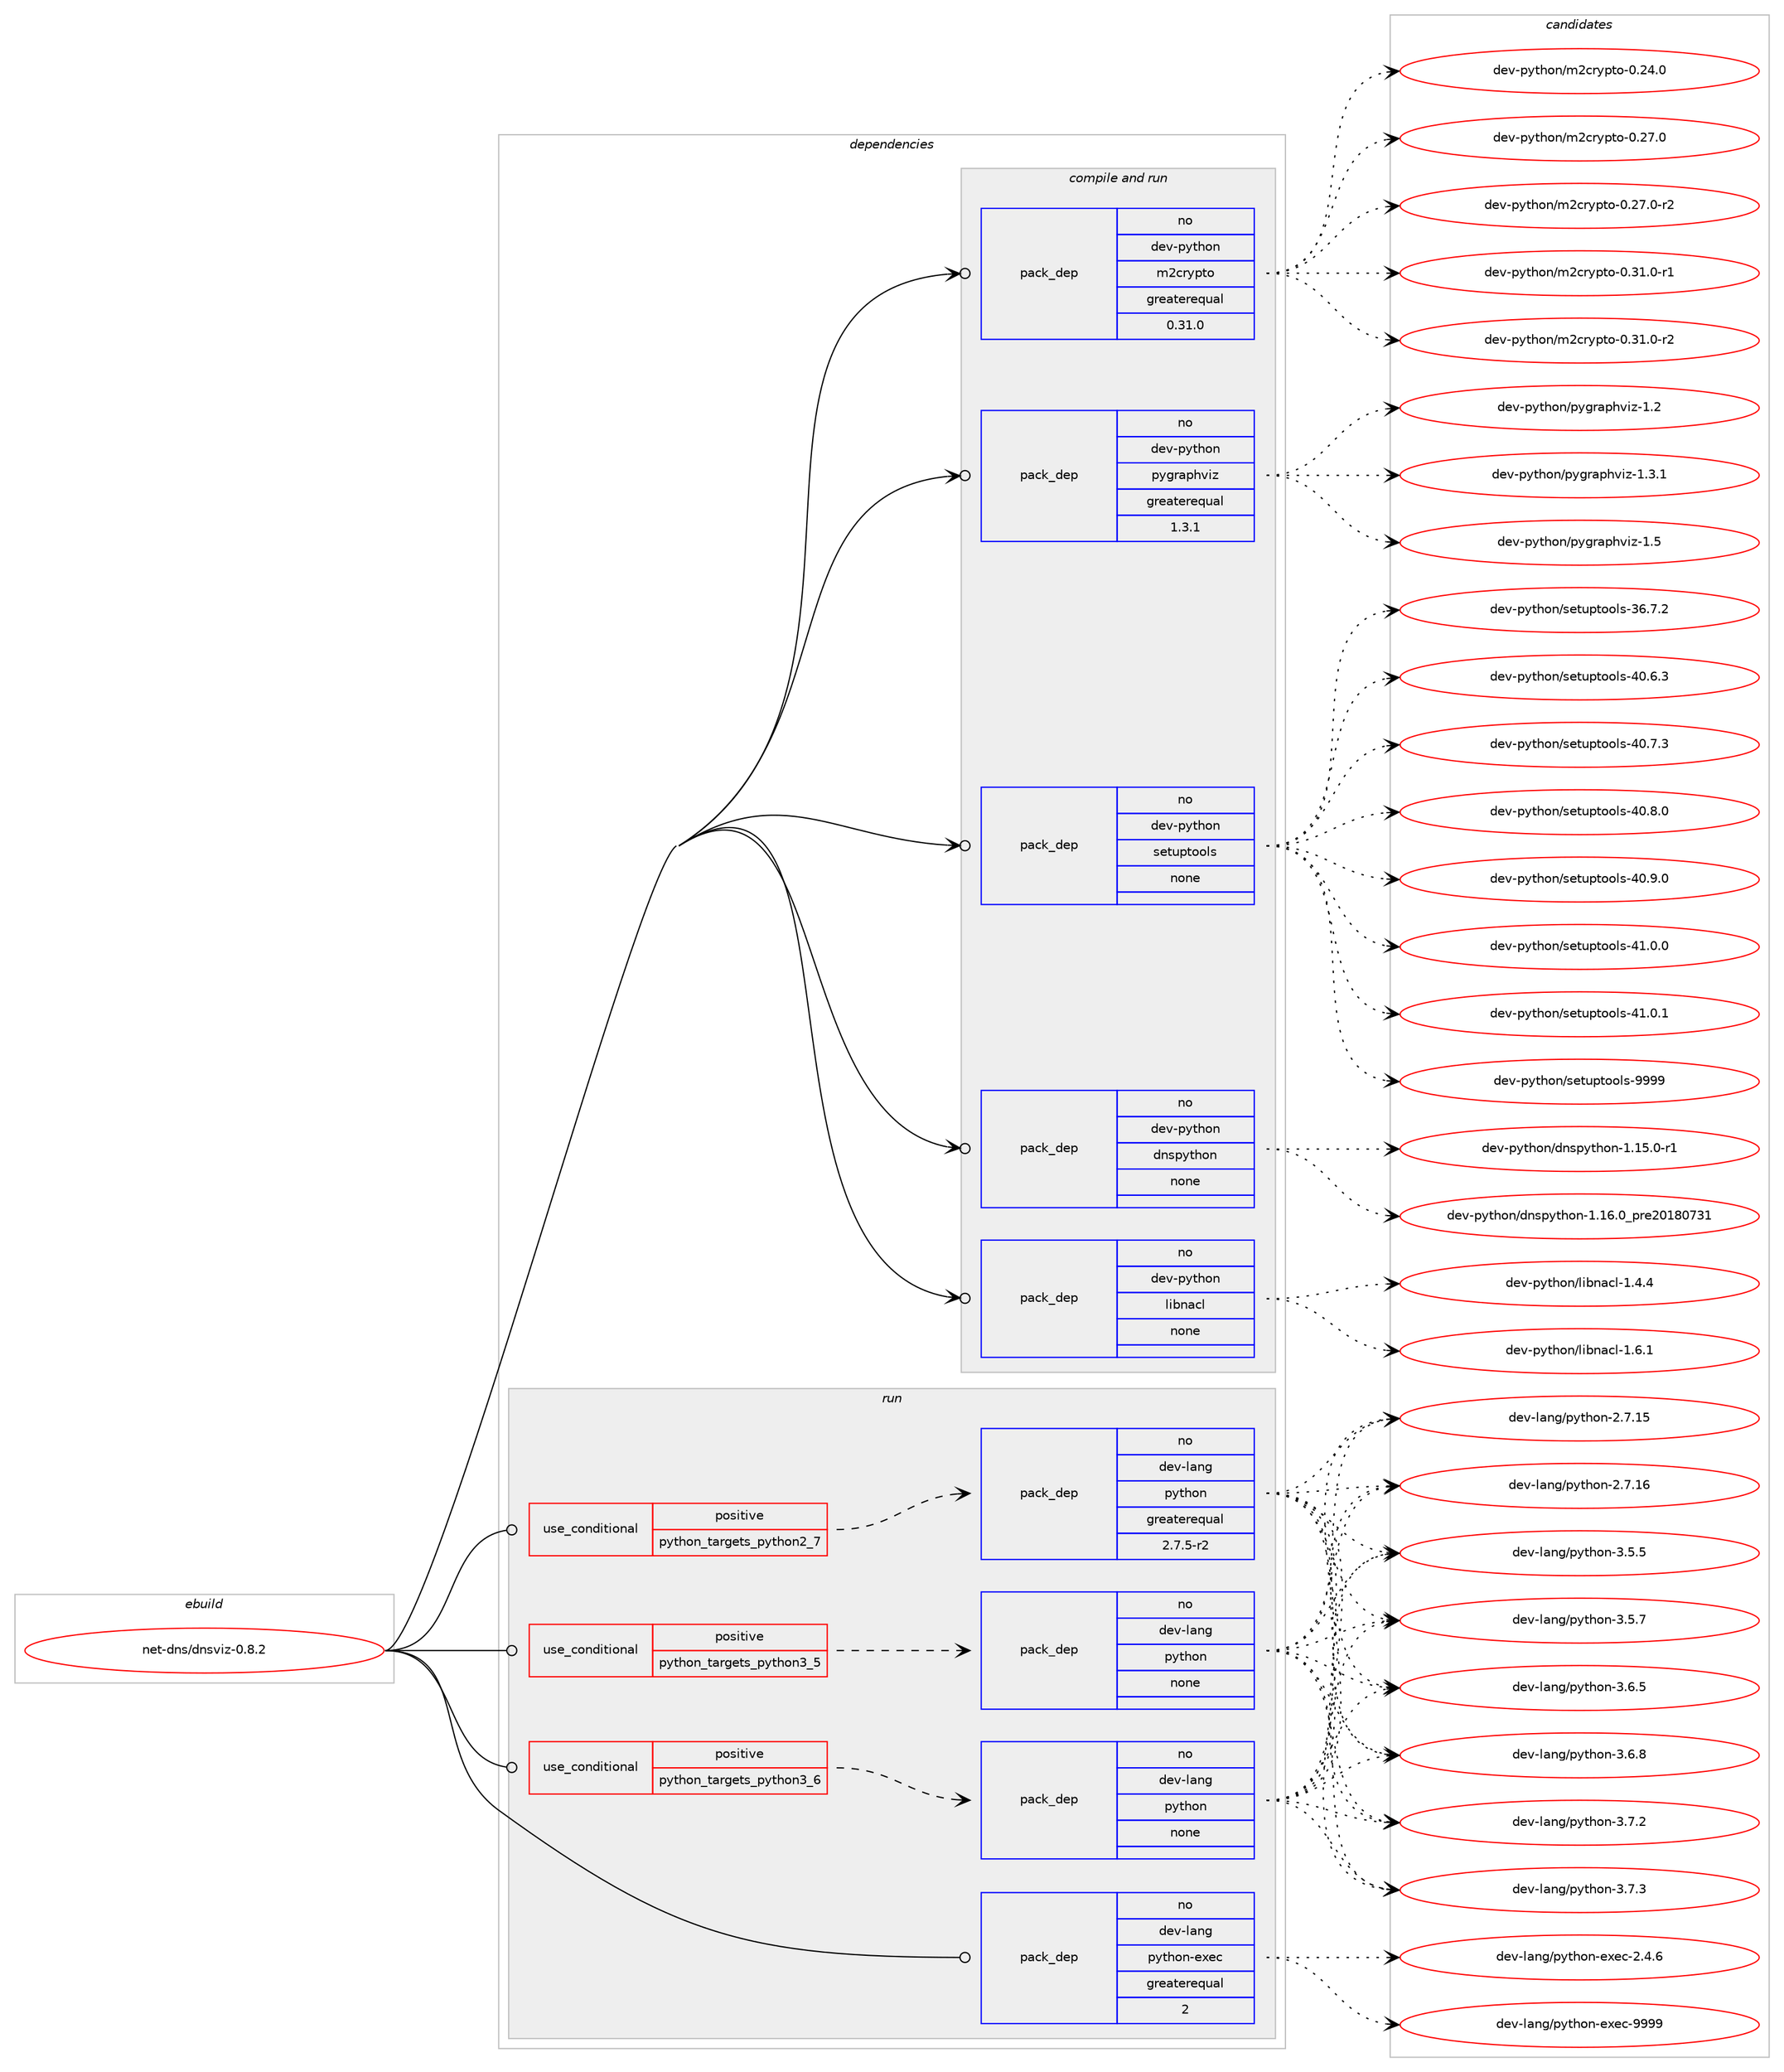 digraph prolog {

# *************
# Graph options
# *************

newrank=true;
concentrate=true;
compound=true;
graph [rankdir=LR,fontname=Helvetica,fontsize=10,ranksep=1.5];#, ranksep=2.5, nodesep=0.2];
edge  [arrowhead=vee];
node  [fontname=Helvetica,fontsize=10];

# **********
# The ebuild
# **********

subgraph cluster_leftcol {
color=gray;
rank=same;
label=<<i>ebuild</i>>;
id [label="net-dns/dnsviz-0.8.2", color=red, width=4, href="../net-dns/dnsviz-0.8.2.svg"];
}

# ****************
# The dependencies
# ****************

subgraph cluster_midcol {
color=gray;
label=<<i>dependencies</i>>;
subgraph cluster_compile {
fillcolor="#eeeeee";
style=filled;
label=<<i>compile</i>>;
}
subgraph cluster_compileandrun {
fillcolor="#eeeeee";
style=filled;
label=<<i>compile and run</i>>;
subgraph pack1132 {
dependency1379 [label=<<TABLE BORDER="0" CELLBORDER="1" CELLSPACING="0" CELLPADDING="4" WIDTH="220"><TR><TD ROWSPAN="6" CELLPADDING="30">pack_dep</TD></TR><TR><TD WIDTH="110">no</TD></TR><TR><TD>dev-python</TD></TR><TR><TD>dnspython</TD></TR><TR><TD>none</TD></TR><TR><TD></TD></TR></TABLE>>, shape=none, color=blue];
}
id:e -> dependency1379:w [weight=20,style="solid",arrowhead="odotvee"];
subgraph pack1133 {
dependency1380 [label=<<TABLE BORDER="0" CELLBORDER="1" CELLSPACING="0" CELLPADDING="4" WIDTH="220"><TR><TD ROWSPAN="6" CELLPADDING="30">pack_dep</TD></TR><TR><TD WIDTH="110">no</TD></TR><TR><TD>dev-python</TD></TR><TR><TD>libnacl</TD></TR><TR><TD>none</TD></TR><TR><TD></TD></TR></TABLE>>, shape=none, color=blue];
}
id:e -> dependency1380:w [weight=20,style="solid",arrowhead="odotvee"];
subgraph pack1134 {
dependency1381 [label=<<TABLE BORDER="0" CELLBORDER="1" CELLSPACING="0" CELLPADDING="4" WIDTH="220"><TR><TD ROWSPAN="6" CELLPADDING="30">pack_dep</TD></TR><TR><TD WIDTH="110">no</TD></TR><TR><TD>dev-python</TD></TR><TR><TD>m2crypto</TD></TR><TR><TD>greaterequal</TD></TR><TR><TD>0.31.0</TD></TR></TABLE>>, shape=none, color=blue];
}
id:e -> dependency1381:w [weight=20,style="solid",arrowhead="odotvee"];
subgraph pack1135 {
dependency1382 [label=<<TABLE BORDER="0" CELLBORDER="1" CELLSPACING="0" CELLPADDING="4" WIDTH="220"><TR><TD ROWSPAN="6" CELLPADDING="30">pack_dep</TD></TR><TR><TD WIDTH="110">no</TD></TR><TR><TD>dev-python</TD></TR><TR><TD>pygraphviz</TD></TR><TR><TD>greaterequal</TD></TR><TR><TD>1.3.1</TD></TR></TABLE>>, shape=none, color=blue];
}
id:e -> dependency1382:w [weight=20,style="solid",arrowhead="odotvee"];
subgraph pack1136 {
dependency1383 [label=<<TABLE BORDER="0" CELLBORDER="1" CELLSPACING="0" CELLPADDING="4" WIDTH="220"><TR><TD ROWSPAN="6" CELLPADDING="30">pack_dep</TD></TR><TR><TD WIDTH="110">no</TD></TR><TR><TD>dev-python</TD></TR><TR><TD>setuptools</TD></TR><TR><TD>none</TD></TR><TR><TD></TD></TR></TABLE>>, shape=none, color=blue];
}
id:e -> dependency1383:w [weight=20,style="solid",arrowhead="odotvee"];
}
subgraph cluster_run {
fillcolor="#eeeeee";
style=filled;
label=<<i>run</i>>;
subgraph cond225 {
dependency1384 [label=<<TABLE BORDER="0" CELLBORDER="1" CELLSPACING="0" CELLPADDING="4"><TR><TD ROWSPAN="3" CELLPADDING="10">use_conditional</TD></TR><TR><TD>positive</TD></TR><TR><TD>python_targets_python2_7</TD></TR></TABLE>>, shape=none, color=red];
subgraph pack1137 {
dependency1385 [label=<<TABLE BORDER="0" CELLBORDER="1" CELLSPACING="0" CELLPADDING="4" WIDTH="220"><TR><TD ROWSPAN="6" CELLPADDING="30">pack_dep</TD></TR><TR><TD WIDTH="110">no</TD></TR><TR><TD>dev-lang</TD></TR><TR><TD>python</TD></TR><TR><TD>greaterequal</TD></TR><TR><TD>2.7.5-r2</TD></TR></TABLE>>, shape=none, color=blue];
}
dependency1384:e -> dependency1385:w [weight=20,style="dashed",arrowhead="vee"];
}
id:e -> dependency1384:w [weight=20,style="solid",arrowhead="odot"];
subgraph cond226 {
dependency1386 [label=<<TABLE BORDER="0" CELLBORDER="1" CELLSPACING="0" CELLPADDING="4"><TR><TD ROWSPAN="3" CELLPADDING="10">use_conditional</TD></TR><TR><TD>positive</TD></TR><TR><TD>python_targets_python3_5</TD></TR></TABLE>>, shape=none, color=red];
subgraph pack1138 {
dependency1387 [label=<<TABLE BORDER="0" CELLBORDER="1" CELLSPACING="0" CELLPADDING="4" WIDTH="220"><TR><TD ROWSPAN="6" CELLPADDING="30">pack_dep</TD></TR><TR><TD WIDTH="110">no</TD></TR><TR><TD>dev-lang</TD></TR><TR><TD>python</TD></TR><TR><TD>none</TD></TR><TR><TD></TD></TR></TABLE>>, shape=none, color=blue];
}
dependency1386:e -> dependency1387:w [weight=20,style="dashed",arrowhead="vee"];
}
id:e -> dependency1386:w [weight=20,style="solid",arrowhead="odot"];
subgraph cond227 {
dependency1388 [label=<<TABLE BORDER="0" CELLBORDER="1" CELLSPACING="0" CELLPADDING="4"><TR><TD ROWSPAN="3" CELLPADDING="10">use_conditional</TD></TR><TR><TD>positive</TD></TR><TR><TD>python_targets_python3_6</TD></TR></TABLE>>, shape=none, color=red];
subgraph pack1139 {
dependency1389 [label=<<TABLE BORDER="0" CELLBORDER="1" CELLSPACING="0" CELLPADDING="4" WIDTH="220"><TR><TD ROWSPAN="6" CELLPADDING="30">pack_dep</TD></TR><TR><TD WIDTH="110">no</TD></TR><TR><TD>dev-lang</TD></TR><TR><TD>python</TD></TR><TR><TD>none</TD></TR><TR><TD></TD></TR></TABLE>>, shape=none, color=blue];
}
dependency1388:e -> dependency1389:w [weight=20,style="dashed",arrowhead="vee"];
}
id:e -> dependency1388:w [weight=20,style="solid",arrowhead="odot"];
subgraph pack1140 {
dependency1390 [label=<<TABLE BORDER="0" CELLBORDER="1" CELLSPACING="0" CELLPADDING="4" WIDTH="220"><TR><TD ROWSPAN="6" CELLPADDING="30">pack_dep</TD></TR><TR><TD WIDTH="110">no</TD></TR><TR><TD>dev-lang</TD></TR><TR><TD>python-exec</TD></TR><TR><TD>greaterequal</TD></TR><TR><TD>2</TD></TR></TABLE>>, shape=none, color=blue];
}
id:e -> dependency1390:w [weight=20,style="solid",arrowhead="odot"];
}
}

# **************
# The candidates
# **************

subgraph cluster_choices {
rank=same;
color=gray;
label=<<i>candidates</i>>;

subgraph choice1132 {
color=black;
nodesep=1;
choice1001011184511212111610411111047100110115112121116104111110454946495346484511449 [label="dev-python/dnspython-1.15.0-r1", color=red, width=4,href="../dev-python/dnspython-1.15.0-r1.svg"];
choice100101118451121211161041111104710011011511212111610411111045494649544648951121141015048495648555149 [label="dev-python/dnspython-1.16.0_pre20180731", color=red, width=4,href="../dev-python/dnspython-1.16.0_pre20180731.svg"];
dependency1379:e -> choice1001011184511212111610411111047100110115112121116104111110454946495346484511449:w [style=dotted,weight="100"];
dependency1379:e -> choice100101118451121211161041111104710011011511212111610411111045494649544648951121141015048495648555149:w [style=dotted,weight="100"];
}
subgraph choice1133 {
color=black;
nodesep=1;
choice1001011184511212111610411111047108105981109799108454946524652 [label="dev-python/libnacl-1.4.4", color=red, width=4,href="../dev-python/libnacl-1.4.4.svg"];
choice1001011184511212111610411111047108105981109799108454946544649 [label="dev-python/libnacl-1.6.1", color=red, width=4,href="../dev-python/libnacl-1.6.1.svg"];
dependency1380:e -> choice1001011184511212111610411111047108105981109799108454946524652:w [style=dotted,weight="100"];
dependency1380:e -> choice1001011184511212111610411111047108105981109799108454946544649:w [style=dotted,weight="100"];
}
subgraph choice1134 {
color=black;
nodesep=1;
choice1001011184511212111610411111047109509911412111211611145484650524648 [label="dev-python/m2crypto-0.24.0", color=red, width=4,href="../dev-python/m2crypto-0.24.0.svg"];
choice1001011184511212111610411111047109509911412111211611145484650554648 [label="dev-python/m2crypto-0.27.0", color=red, width=4,href="../dev-python/m2crypto-0.27.0.svg"];
choice10010111845112121116104111110471095099114121112116111454846505546484511450 [label="dev-python/m2crypto-0.27.0-r2", color=red, width=4,href="../dev-python/m2crypto-0.27.0-r2.svg"];
choice10010111845112121116104111110471095099114121112116111454846514946484511449 [label="dev-python/m2crypto-0.31.0-r1", color=red, width=4,href="../dev-python/m2crypto-0.31.0-r1.svg"];
choice10010111845112121116104111110471095099114121112116111454846514946484511450 [label="dev-python/m2crypto-0.31.0-r2", color=red, width=4,href="../dev-python/m2crypto-0.31.0-r2.svg"];
dependency1381:e -> choice1001011184511212111610411111047109509911412111211611145484650524648:w [style=dotted,weight="100"];
dependency1381:e -> choice1001011184511212111610411111047109509911412111211611145484650554648:w [style=dotted,weight="100"];
dependency1381:e -> choice10010111845112121116104111110471095099114121112116111454846505546484511450:w [style=dotted,weight="100"];
dependency1381:e -> choice10010111845112121116104111110471095099114121112116111454846514946484511449:w [style=dotted,weight="100"];
dependency1381:e -> choice10010111845112121116104111110471095099114121112116111454846514946484511450:w [style=dotted,weight="100"];
}
subgraph choice1135 {
color=black;
nodesep=1;
choice10010111845112121116104111110471121211031149711210411810512245494650 [label="dev-python/pygraphviz-1.2", color=red, width=4,href="../dev-python/pygraphviz-1.2.svg"];
choice100101118451121211161041111104711212110311497112104118105122454946514649 [label="dev-python/pygraphviz-1.3.1", color=red, width=4,href="../dev-python/pygraphviz-1.3.1.svg"];
choice10010111845112121116104111110471121211031149711210411810512245494653 [label="dev-python/pygraphviz-1.5", color=red, width=4,href="../dev-python/pygraphviz-1.5.svg"];
dependency1382:e -> choice10010111845112121116104111110471121211031149711210411810512245494650:w [style=dotted,weight="100"];
dependency1382:e -> choice100101118451121211161041111104711212110311497112104118105122454946514649:w [style=dotted,weight="100"];
dependency1382:e -> choice10010111845112121116104111110471121211031149711210411810512245494653:w [style=dotted,weight="100"];
}
subgraph choice1136 {
color=black;
nodesep=1;
choice100101118451121211161041111104711510111611711211611111110811545515446554650 [label="dev-python/setuptools-36.7.2", color=red, width=4,href="../dev-python/setuptools-36.7.2.svg"];
choice100101118451121211161041111104711510111611711211611111110811545524846544651 [label="dev-python/setuptools-40.6.3", color=red, width=4,href="../dev-python/setuptools-40.6.3.svg"];
choice100101118451121211161041111104711510111611711211611111110811545524846554651 [label="dev-python/setuptools-40.7.3", color=red, width=4,href="../dev-python/setuptools-40.7.3.svg"];
choice100101118451121211161041111104711510111611711211611111110811545524846564648 [label="dev-python/setuptools-40.8.0", color=red, width=4,href="../dev-python/setuptools-40.8.0.svg"];
choice100101118451121211161041111104711510111611711211611111110811545524846574648 [label="dev-python/setuptools-40.9.0", color=red, width=4,href="../dev-python/setuptools-40.9.0.svg"];
choice100101118451121211161041111104711510111611711211611111110811545524946484648 [label="dev-python/setuptools-41.0.0", color=red, width=4,href="../dev-python/setuptools-41.0.0.svg"];
choice100101118451121211161041111104711510111611711211611111110811545524946484649 [label="dev-python/setuptools-41.0.1", color=red, width=4,href="../dev-python/setuptools-41.0.1.svg"];
choice10010111845112121116104111110471151011161171121161111111081154557575757 [label="dev-python/setuptools-9999", color=red, width=4,href="../dev-python/setuptools-9999.svg"];
dependency1383:e -> choice100101118451121211161041111104711510111611711211611111110811545515446554650:w [style=dotted,weight="100"];
dependency1383:e -> choice100101118451121211161041111104711510111611711211611111110811545524846544651:w [style=dotted,weight="100"];
dependency1383:e -> choice100101118451121211161041111104711510111611711211611111110811545524846554651:w [style=dotted,weight="100"];
dependency1383:e -> choice100101118451121211161041111104711510111611711211611111110811545524846564648:w [style=dotted,weight="100"];
dependency1383:e -> choice100101118451121211161041111104711510111611711211611111110811545524846574648:w [style=dotted,weight="100"];
dependency1383:e -> choice100101118451121211161041111104711510111611711211611111110811545524946484648:w [style=dotted,weight="100"];
dependency1383:e -> choice100101118451121211161041111104711510111611711211611111110811545524946484649:w [style=dotted,weight="100"];
dependency1383:e -> choice10010111845112121116104111110471151011161171121161111111081154557575757:w [style=dotted,weight="100"];
}
subgraph choice1137 {
color=black;
nodesep=1;
choice10010111845108971101034711212111610411111045504655464953 [label="dev-lang/python-2.7.15", color=red, width=4,href="../dev-lang/python-2.7.15.svg"];
choice10010111845108971101034711212111610411111045504655464954 [label="dev-lang/python-2.7.16", color=red, width=4,href="../dev-lang/python-2.7.16.svg"];
choice100101118451089711010347112121116104111110455146534653 [label="dev-lang/python-3.5.5", color=red, width=4,href="../dev-lang/python-3.5.5.svg"];
choice100101118451089711010347112121116104111110455146534655 [label="dev-lang/python-3.5.7", color=red, width=4,href="../dev-lang/python-3.5.7.svg"];
choice100101118451089711010347112121116104111110455146544653 [label="dev-lang/python-3.6.5", color=red, width=4,href="../dev-lang/python-3.6.5.svg"];
choice100101118451089711010347112121116104111110455146544656 [label="dev-lang/python-3.6.8", color=red, width=4,href="../dev-lang/python-3.6.8.svg"];
choice100101118451089711010347112121116104111110455146554650 [label="dev-lang/python-3.7.2", color=red, width=4,href="../dev-lang/python-3.7.2.svg"];
choice100101118451089711010347112121116104111110455146554651 [label="dev-lang/python-3.7.3", color=red, width=4,href="../dev-lang/python-3.7.3.svg"];
dependency1385:e -> choice10010111845108971101034711212111610411111045504655464953:w [style=dotted,weight="100"];
dependency1385:e -> choice10010111845108971101034711212111610411111045504655464954:w [style=dotted,weight="100"];
dependency1385:e -> choice100101118451089711010347112121116104111110455146534653:w [style=dotted,weight="100"];
dependency1385:e -> choice100101118451089711010347112121116104111110455146534655:w [style=dotted,weight="100"];
dependency1385:e -> choice100101118451089711010347112121116104111110455146544653:w [style=dotted,weight="100"];
dependency1385:e -> choice100101118451089711010347112121116104111110455146544656:w [style=dotted,weight="100"];
dependency1385:e -> choice100101118451089711010347112121116104111110455146554650:w [style=dotted,weight="100"];
dependency1385:e -> choice100101118451089711010347112121116104111110455146554651:w [style=dotted,weight="100"];
}
subgraph choice1138 {
color=black;
nodesep=1;
choice10010111845108971101034711212111610411111045504655464953 [label="dev-lang/python-2.7.15", color=red, width=4,href="../dev-lang/python-2.7.15.svg"];
choice10010111845108971101034711212111610411111045504655464954 [label="dev-lang/python-2.7.16", color=red, width=4,href="../dev-lang/python-2.7.16.svg"];
choice100101118451089711010347112121116104111110455146534653 [label="dev-lang/python-3.5.5", color=red, width=4,href="../dev-lang/python-3.5.5.svg"];
choice100101118451089711010347112121116104111110455146534655 [label="dev-lang/python-3.5.7", color=red, width=4,href="../dev-lang/python-3.5.7.svg"];
choice100101118451089711010347112121116104111110455146544653 [label="dev-lang/python-3.6.5", color=red, width=4,href="../dev-lang/python-3.6.5.svg"];
choice100101118451089711010347112121116104111110455146544656 [label="dev-lang/python-3.6.8", color=red, width=4,href="../dev-lang/python-3.6.8.svg"];
choice100101118451089711010347112121116104111110455146554650 [label="dev-lang/python-3.7.2", color=red, width=4,href="../dev-lang/python-3.7.2.svg"];
choice100101118451089711010347112121116104111110455146554651 [label="dev-lang/python-3.7.3", color=red, width=4,href="../dev-lang/python-3.7.3.svg"];
dependency1387:e -> choice10010111845108971101034711212111610411111045504655464953:w [style=dotted,weight="100"];
dependency1387:e -> choice10010111845108971101034711212111610411111045504655464954:w [style=dotted,weight="100"];
dependency1387:e -> choice100101118451089711010347112121116104111110455146534653:w [style=dotted,weight="100"];
dependency1387:e -> choice100101118451089711010347112121116104111110455146534655:w [style=dotted,weight="100"];
dependency1387:e -> choice100101118451089711010347112121116104111110455146544653:w [style=dotted,weight="100"];
dependency1387:e -> choice100101118451089711010347112121116104111110455146544656:w [style=dotted,weight="100"];
dependency1387:e -> choice100101118451089711010347112121116104111110455146554650:w [style=dotted,weight="100"];
dependency1387:e -> choice100101118451089711010347112121116104111110455146554651:w [style=dotted,weight="100"];
}
subgraph choice1139 {
color=black;
nodesep=1;
choice10010111845108971101034711212111610411111045504655464953 [label="dev-lang/python-2.7.15", color=red, width=4,href="../dev-lang/python-2.7.15.svg"];
choice10010111845108971101034711212111610411111045504655464954 [label="dev-lang/python-2.7.16", color=red, width=4,href="../dev-lang/python-2.7.16.svg"];
choice100101118451089711010347112121116104111110455146534653 [label="dev-lang/python-3.5.5", color=red, width=4,href="../dev-lang/python-3.5.5.svg"];
choice100101118451089711010347112121116104111110455146534655 [label="dev-lang/python-3.5.7", color=red, width=4,href="../dev-lang/python-3.5.7.svg"];
choice100101118451089711010347112121116104111110455146544653 [label="dev-lang/python-3.6.5", color=red, width=4,href="../dev-lang/python-3.6.5.svg"];
choice100101118451089711010347112121116104111110455146544656 [label="dev-lang/python-3.6.8", color=red, width=4,href="../dev-lang/python-3.6.8.svg"];
choice100101118451089711010347112121116104111110455146554650 [label="dev-lang/python-3.7.2", color=red, width=4,href="../dev-lang/python-3.7.2.svg"];
choice100101118451089711010347112121116104111110455146554651 [label="dev-lang/python-3.7.3", color=red, width=4,href="../dev-lang/python-3.7.3.svg"];
dependency1389:e -> choice10010111845108971101034711212111610411111045504655464953:w [style=dotted,weight="100"];
dependency1389:e -> choice10010111845108971101034711212111610411111045504655464954:w [style=dotted,weight="100"];
dependency1389:e -> choice100101118451089711010347112121116104111110455146534653:w [style=dotted,weight="100"];
dependency1389:e -> choice100101118451089711010347112121116104111110455146534655:w [style=dotted,weight="100"];
dependency1389:e -> choice100101118451089711010347112121116104111110455146544653:w [style=dotted,weight="100"];
dependency1389:e -> choice100101118451089711010347112121116104111110455146544656:w [style=dotted,weight="100"];
dependency1389:e -> choice100101118451089711010347112121116104111110455146554650:w [style=dotted,weight="100"];
dependency1389:e -> choice100101118451089711010347112121116104111110455146554651:w [style=dotted,weight="100"];
}
subgraph choice1140 {
color=black;
nodesep=1;
choice1001011184510897110103471121211161041111104510112010199455046524654 [label="dev-lang/python-exec-2.4.6", color=red, width=4,href="../dev-lang/python-exec-2.4.6.svg"];
choice10010111845108971101034711212111610411111045101120101994557575757 [label="dev-lang/python-exec-9999", color=red, width=4,href="../dev-lang/python-exec-9999.svg"];
dependency1390:e -> choice1001011184510897110103471121211161041111104510112010199455046524654:w [style=dotted,weight="100"];
dependency1390:e -> choice10010111845108971101034711212111610411111045101120101994557575757:w [style=dotted,weight="100"];
}
}

}
